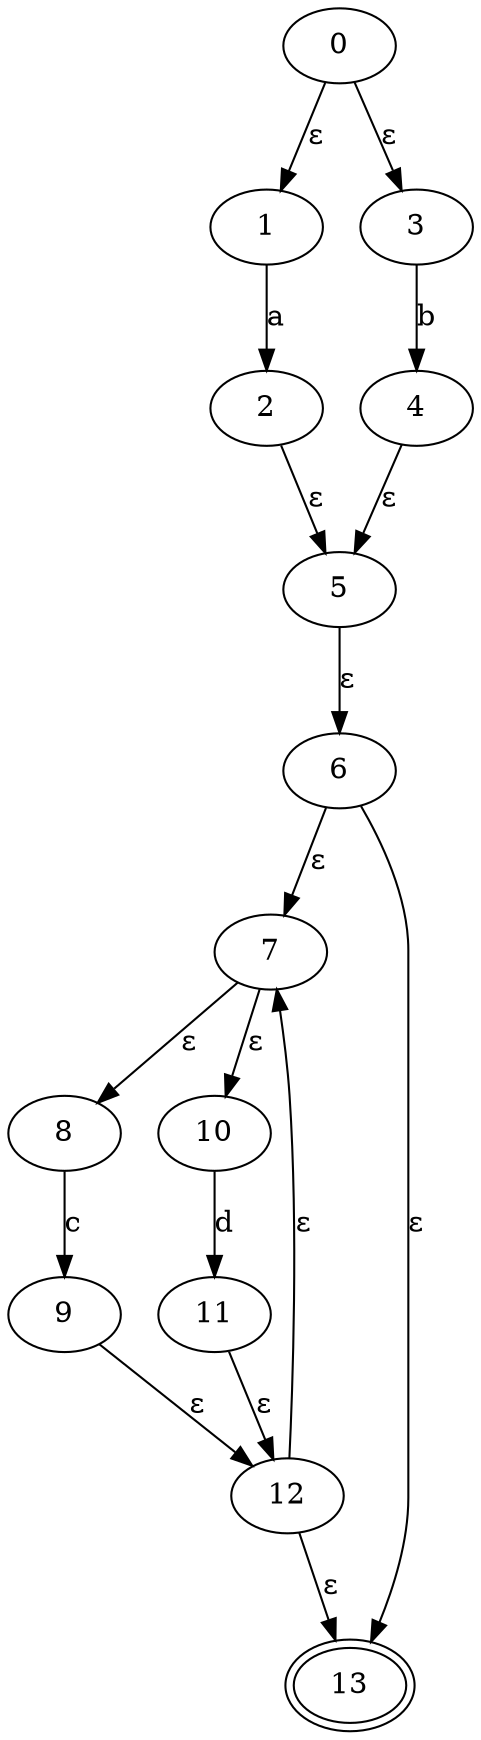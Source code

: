 // https://spin.atomicobject.com/2013/01/30/making-diagrams-with-graphviz/
// dot -Tpng -o nfa.png nfa.dot

digraph {
    0
    1
    2
    3
    4
    5
    6
    7
    8
    9
    10
    11
    12
    13 [peripheries=2]


    0->1 [label="ε"]
    0->3 [label="ε"]
    1->2 [label="a"]
    3->4 [label="b"]
    2->5 [label="ε"]
    4->5 [label="ε"]
    5->6 [label="ε"]
    6->7 [label="ε"]
    6->13 [label="ε"]
    7->8 [label="ε"]
    7->10 [label="ε"]
    8->9 [label="c"]
    10->11 [label="d"]
    9->12 [label="ε"]
    11->12 [label="ε"]
    12->7 [label="ε"]
    12->13 [label="ε"]

}
